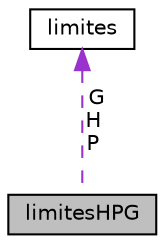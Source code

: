 digraph "limitesHPG"
{
  edge [fontname="Helvetica",fontsize="10",labelfontname="Helvetica",labelfontsize="10"];
  node [fontname="Helvetica",fontsize="10",shape=record];
  Node1 [label="limitesHPG",height=0.2,width=0.4,color="black", fillcolor="grey75", style="filled", fontcolor="black"];
  Node2 -> Node1 [dir="back",color="darkorchid3",fontsize="10",style="dashed",label=" G\nH\nP" ,fontname="Helvetica"];
  Node2 [label="limites",height=0.2,width=0.4,color="black", fillcolor="white", style="filled",URL="$structlimites.html"];
}
